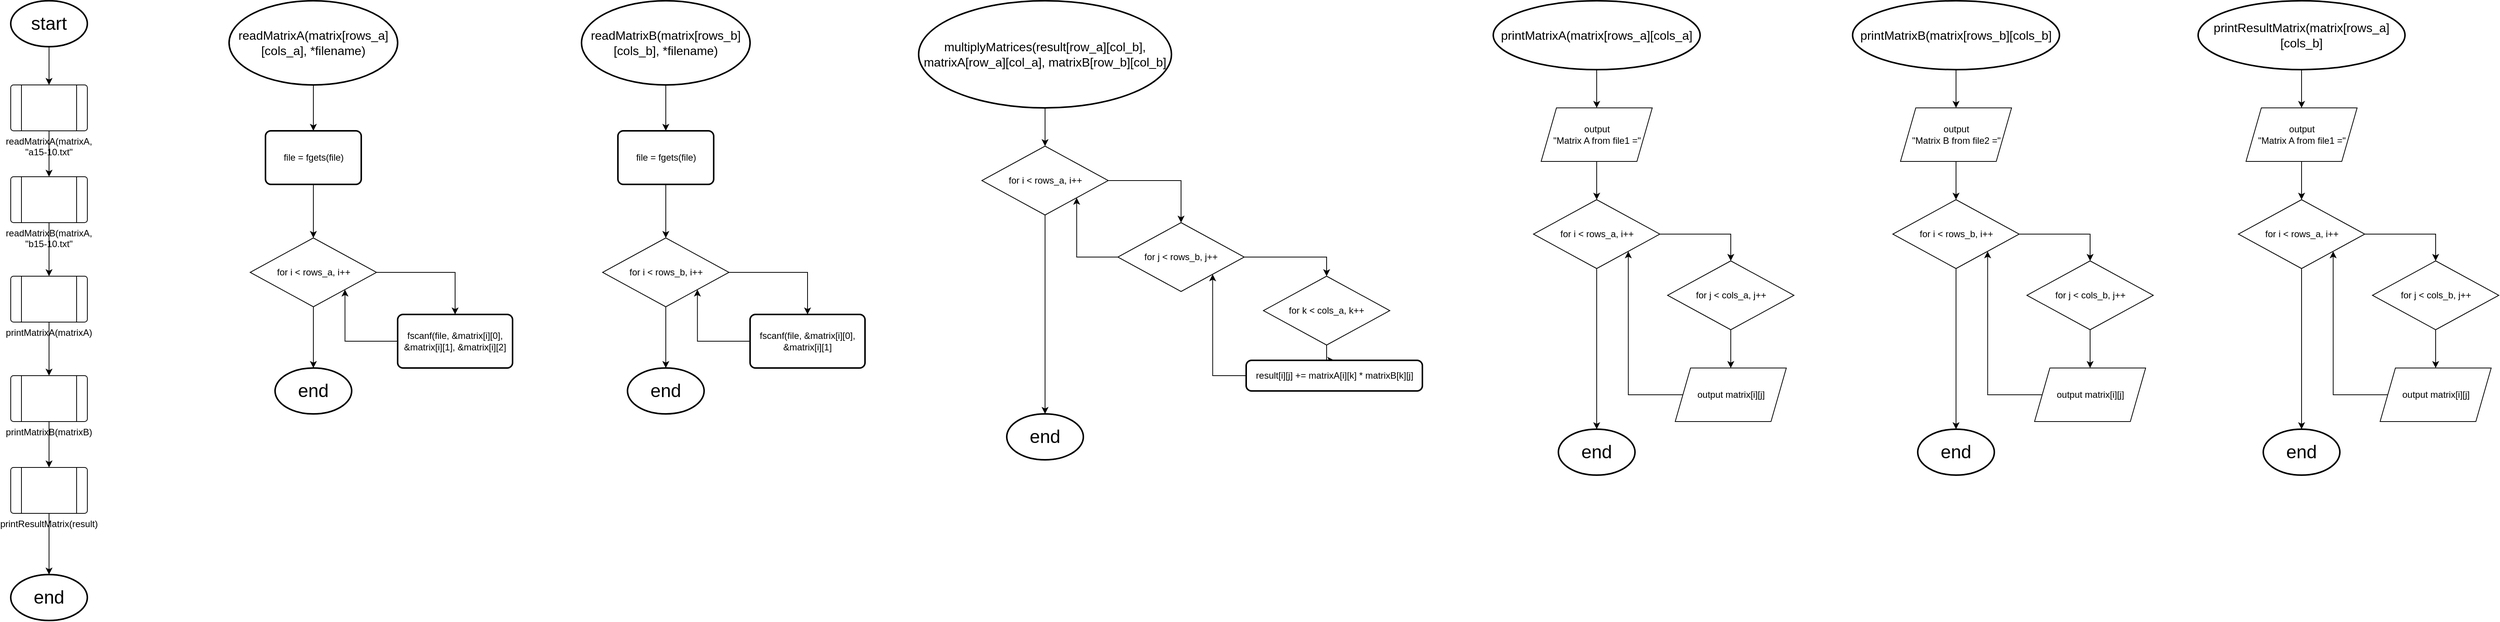 <mxfile version="25.0.3">
  <diagram name="Page-1" id="czlikgP000wDiGQAh75r">
    <mxGraphModel dx="3187" dy="1658" grid="1" gridSize="10" guides="1" tooltips="1" connect="1" arrows="1" fold="1" page="1" pageScale="1" pageWidth="850" pageHeight="1100" math="0" shadow="0">
      <root>
        <mxCell id="0" />
        <mxCell id="1" parent="0" />
        <mxCell id="k8R-MSBKNb3xLAhdDten-9" style="edgeStyle=orthogonalEdgeStyle;rounded=0;orthogonalLoop=1;jettySize=auto;html=1;entryX=0.5;entryY=0;entryDx=0;entryDy=0;" edge="1" parent="1" source="k8R-MSBKNb3xLAhdDten-1" target="k8R-MSBKNb3xLAhdDten-4">
          <mxGeometry relative="1" as="geometry" />
        </mxCell>
        <mxCell id="k8R-MSBKNb3xLAhdDten-1" value="&lt;font style=&quot;font-size: 24px;&quot;&gt;start&lt;/font&gt;" style="strokeWidth=2;html=1;shape=mxgraph.flowchart.start_1;whiteSpace=wrap;" vertex="1" parent="1">
          <mxGeometry x="375" y="40" width="100" height="60" as="geometry" />
        </mxCell>
        <mxCell id="k8R-MSBKNb3xLAhdDten-2" value="&lt;font style=&quot;font-size: 24px;&quot;&gt;end&lt;/font&gt;" style="strokeWidth=2;html=1;shape=mxgraph.flowchart.start_1;whiteSpace=wrap;" vertex="1" parent="1">
          <mxGeometry x="375" y="790" width="100" height="60" as="geometry" />
        </mxCell>
        <mxCell id="k8R-MSBKNb3xLAhdDten-10" style="edgeStyle=orthogonalEdgeStyle;rounded=0;orthogonalLoop=1;jettySize=auto;html=1;entryX=0.5;entryY=0;entryDx=0;entryDy=0;" edge="1" parent="1" source="k8R-MSBKNb3xLAhdDten-4" target="k8R-MSBKNb3xLAhdDten-5">
          <mxGeometry relative="1" as="geometry" />
        </mxCell>
        <mxCell id="k8R-MSBKNb3xLAhdDten-4" value="readMatrixA(matrixA, &quot;a15-10.txt&quot;" style="verticalLabelPosition=bottom;verticalAlign=top;html=1;shape=process;whiteSpace=wrap;rounded=1;size=0.14;arcSize=6;" vertex="1" parent="1">
          <mxGeometry x="375" y="150" width="100" height="60" as="geometry" />
        </mxCell>
        <mxCell id="k8R-MSBKNb3xLAhdDten-11" style="edgeStyle=orthogonalEdgeStyle;rounded=0;orthogonalLoop=1;jettySize=auto;html=1;entryX=0.5;entryY=0;entryDx=0;entryDy=0;" edge="1" parent="1" source="k8R-MSBKNb3xLAhdDten-5" target="k8R-MSBKNb3xLAhdDten-6">
          <mxGeometry relative="1" as="geometry" />
        </mxCell>
        <mxCell id="k8R-MSBKNb3xLAhdDten-5" value="readMatrixB(matrixA, &quot;b15-10.txt&quot;" style="verticalLabelPosition=bottom;verticalAlign=top;html=1;shape=process;whiteSpace=wrap;rounded=1;size=0.14;arcSize=6;" vertex="1" parent="1">
          <mxGeometry x="375" y="270" width="100" height="60" as="geometry" />
        </mxCell>
        <mxCell id="k8R-MSBKNb3xLAhdDten-12" style="edgeStyle=orthogonalEdgeStyle;rounded=0;orthogonalLoop=1;jettySize=auto;html=1;entryX=0.5;entryY=0;entryDx=0;entryDy=0;" edge="1" parent="1" source="k8R-MSBKNb3xLAhdDten-6" target="k8R-MSBKNb3xLAhdDten-7">
          <mxGeometry relative="1" as="geometry" />
        </mxCell>
        <mxCell id="k8R-MSBKNb3xLAhdDten-6" value="printMatrixA(matrixA)" style="verticalLabelPosition=bottom;verticalAlign=top;html=1;shape=process;whiteSpace=wrap;rounded=1;size=0.14;arcSize=6;" vertex="1" parent="1">
          <mxGeometry x="375" y="400" width="100" height="60" as="geometry" />
        </mxCell>
        <mxCell id="k8R-MSBKNb3xLAhdDten-13" style="edgeStyle=orthogonalEdgeStyle;rounded=0;orthogonalLoop=1;jettySize=auto;html=1;entryX=0.5;entryY=0;entryDx=0;entryDy=0;" edge="1" parent="1" source="k8R-MSBKNb3xLAhdDten-7" target="k8R-MSBKNb3xLAhdDten-8">
          <mxGeometry relative="1" as="geometry" />
        </mxCell>
        <mxCell id="k8R-MSBKNb3xLAhdDten-7" value="printMatrixB(matrixB)" style="verticalLabelPosition=bottom;verticalAlign=top;html=1;shape=process;whiteSpace=wrap;rounded=1;size=0.14;arcSize=6;" vertex="1" parent="1">
          <mxGeometry x="375" y="530" width="100" height="60" as="geometry" />
        </mxCell>
        <mxCell id="k8R-MSBKNb3xLAhdDten-8" value="printResultMatrix(result)" style="verticalLabelPosition=bottom;verticalAlign=top;html=1;shape=process;whiteSpace=wrap;rounded=1;size=0.14;arcSize=6;" vertex="1" parent="1">
          <mxGeometry x="375" y="650" width="100" height="60" as="geometry" />
        </mxCell>
        <mxCell id="k8R-MSBKNb3xLAhdDten-14" style="edgeStyle=orthogonalEdgeStyle;rounded=0;orthogonalLoop=1;jettySize=auto;html=1;entryX=0.5;entryY=0;entryDx=0;entryDy=0;entryPerimeter=0;" edge="1" parent="1" source="k8R-MSBKNb3xLAhdDten-8" target="k8R-MSBKNb3xLAhdDten-2">
          <mxGeometry relative="1" as="geometry" />
        </mxCell>
        <mxCell id="k8R-MSBKNb3xLAhdDten-20" style="edgeStyle=orthogonalEdgeStyle;rounded=0;orthogonalLoop=1;jettySize=auto;html=1;entryX=0.5;entryY=0;entryDx=0;entryDy=0;" edge="1" parent="1" source="k8R-MSBKNb3xLAhdDten-15" target="k8R-MSBKNb3xLAhdDten-17">
          <mxGeometry relative="1" as="geometry" />
        </mxCell>
        <mxCell id="k8R-MSBKNb3xLAhdDten-15" value="&lt;font style=&quot;font-size: 16px;&quot;&gt;readMatrixA(matrix[rows_a][cols_a], *filename)&lt;/font&gt;" style="strokeWidth=2;html=1;shape=mxgraph.flowchart.start_1;whiteSpace=wrap;" vertex="1" parent="1">
          <mxGeometry x="660" y="40" width="220" height="110" as="geometry" />
        </mxCell>
        <mxCell id="k8R-MSBKNb3xLAhdDten-21" style="edgeStyle=orthogonalEdgeStyle;rounded=0;orthogonalLoop=1;jettySize=auto;html=1;entryX=0.5;entryY=0;entryDx=0;entryDy=0;" edge="1" parent="1" source="k8R-MSBKNb3xLAhdDten-17" target="k8R-MSBKNb3xLAhdDten-18">
          <mxGeometry relative="1" as="geometry" />
        </mxCell>
        <mxCell id="k8R-MSBKNb3xLAhdDten-17" value="file = fgets(file)" style="rounded=1;whiteSpace=wrap;html=1;absoluteArcSize=1;arcSize=14;strokeWidth=2;" vertex="1" parent="1">
          <mxGeometry x="707.5" y="210" width="125" height="70" as="geometry" />
        </mxCell>
        <mxCell id="k8R-MSBKNb3xLAhdDten-22" style="edgeStyle=orthogonalEdgeStyle;rounded=0;orthogonalLoop=1;jettySize=auto;html=1;entryX=0.5;entryY=0;entryDx=0;entryDy=0;" edge="1" parent="1" source="k8R-MSBKNb3xLAhdDten-18" target="k8R-MSBKNb3xLAhdDten-19">
          <mxGeometry relative="1" as="geometry" />
        </mxCell>
        <mxCell id="k8R-MSBKNb3xLAhdDten-18" value="for i &amp;lt; rows_a, i++" style="rhombus;whiteSpace=wrap;html=1;" vertex="1" parent="1">
          <mxGeometry x="687.5" y="350" width="165" height="90" as="geometry" />
        </mxCell>
        <mxCell id="k8R-MSBKNb3xLAhdDten-23" style="edgeStyle=orthogonalEdgeStyle;rounded=0;orthogonalLoop=1;jettySize=auto;html=1;entryX=1;entryY=1;entryDx=0;entryDy=0;" edge="1" parent="1" source="k8R-MSBKNb3xLAhdDten-19" target="k8R-MSBKNb3xLAhdDten-18">
          <mxGeometry relative="1" as="geometry" />
        </mxCell>
        <mxCell id="k8R-MSBKNb3xLAhdDten-19" value="fscanf(file, &amp;amp;matrix[i][0], &amp;amp;matrix[i][1], &amp;amp;matrix[i][2]" style="rounded=1;whiteSpace=wrap;html=1;absoluteArcSize=1;arcSize=14;strokeWidth=2;" vertex="1" parent="1">
          <mxGeometry x="880" y="450" width="150" height="70" as="geometry" />
        </mxCell>
        <mxCell id="k8R-MSBKNb3xLAhdDten-24" value="&lt;font style=&quot;font-size: 24px;&quot;&gt;end&lt;/font&gt;" style="strokeWidth=2;html=1;shape=mxgraph.flowchart.start_1;whiteSpace=wrap;" vertex="1" parent="1">
          <mxGeometry x="720" y="520" width="100" height="60" as="geometry" />
        </mxCell>
        <mxCell id="k8R-MSBKNb3xLAhdDten-25" style="edgeStyle=orthogonalEdgeStyle;rounded=0;orthogonalLoop=1;jettySize=auto;html=1;entryX=0.5;entryY=0;entryDx=0;entryDy=0;entryPerimeter=0;" edge="1" parent="1" source="k8R-MSBKNb3xLAhdDten-18" target="k8R-MSBKNb3xLAhdDten-24">
          <mxGeometry relative="1" as="geometry" />
        </mxCell>
        <mxCell id="k8R-MSBKNb3xLAhdDten-26" style="edgeStyle=orthogonalEdgeStyle;rounded=0;orthogonalLoop=1;jettySize=auto;html=1;entryX=0.5;entryY=0;entryDx=0;entryDy=0;" edge="1" parent="1" source="k8R-MSBKNb3xLAhdDten-27" target="k8R-MSBKNb3xLAhdDten-29">
          <mxGeometry relative="1" as="geometry" />
        </mxCell>
        <mxCell id="k8R-MSBKNb3xLAhdDten-27" value="&lt;font style=&quot;font-size: 16px;&quot;&gt;readMatrixB(matrix[rows_b][cols_b], *filename)&lt;/font&gt;" style="strokeWidth=2;html=1;shape=mxgraph.flowchart.start_1;whiteSpace=wrap;" vertex="1" parent="1">
          <mxGeometry x="1120" y="40" width="220" height="110" as="geometry" />
        </mxCell>
        <mxCell id="k8R-MSBKNb3xLAhdDten-28" style="edgeStyle=orthogonalEdgeStyle;rounded=0;orthogonalLoop=1;jettySize=auto;html=1;entryX=0.5;entryY=0;entryDx=0;entryDy=0;" edge="1" parent="1" source="k8R-MSBKNb3xLAhdDten-29" target="k8R-MSBKNb3xLAhdDten-31">
          <mxGeometry relative="1" as="geometry" />
        </mxCell>
        <mxCell id="k8R-MSBKNb3xLAhdDten-29" value="file = fgets(file)" style="rounded=1;whiteSpace=wrap;html=1;absoluteArcSize=1;arcSize=14;strokeWidth=2;" vertex="1" parent="1">
          <mxGeometry x="1167.5" y="210" width="125" height="70" as="geometry" />
        </mxCell>
        <mxCell id="k8R-MSBKNb3xLAhdDten-30" style="edgeStyle=orthogonalEdgeStyle;rounded=0;orthogonalLoop=1;jettySize=auto;html=1;entryX=0.5;entryY=0;entryDx=0;entryDy=0;" edge="1" parent="1" source="k8R-MSBKNb3xLAhdDten-31" target="k8R-MSBKNb3xLAhdDten-33">
          <mxGeometry relative="1" as="geometry" />
        </mxCell>
        <mxCell id="k8R-MSBKNb3xLAhdDten-31" value="for i &amp;lt; rows_b, i++" style="rhombus;whiteSpace=wrap;html=1;" vertex="1" parent="1">
          <mxGeometry x="1147.5" y="350" width="165" height="90" as="geometry" />
        </mxCell>
        <mxCell id="k8R-MSBKNb3xLAhdDten-32" style="edgeStyle=orthogonalEdgeStyle;rounded=0;orthogonalLoop=1;jettySize=auto;html=1;entryX=1;entryY=1;entryDx=0;entryDy=0;" edge="1" parent="1" source="k8R-MSBKNb3xLAhdDten-33" target="k8R-MSBKNb3xLAhdDten-31">
          <mxGeometry relative="1" as="geometry" />
        </mxCell>
        <mxCell id="k8R-MSBKNb3xLAhdDten-33" value="fscanf(file, &amp;amp;matrix[i][0], &amp;amp;matrix[i][1]" style="rounded=1;whiteSpace=wrap;html=1;absoluteArcSize=1;arcSize=14;strokeWidth=2;" vertex="1" parent="1">
          <mxGeometry x="1340" y="450" width="150" height="70" as="geometry" />
        </mxCell>
        <mxCell id="k8R-MSBKNb3xLAhdDten-34" value="&lt;font style=&quot;font-size: 24px;&quot;&gt;end&lt;/font&gt;" style="strokeWidth=2;html=1;shape=mxgraph.flowchart.start_1;whiteSpace=wrap;" vertex="1" parent="1">
          <mxGeometry x="1180" y="520" width="100" height="60" as="geometry" />
        </mxCell>
        <mxCell id="k8R-MSBKNb3xLAhdDten-35" style="edgeStyle=orthogonalEdgeStyle;rounded=0;orthogonalLoop=1;jettySize=auto;html=1;entryX=0.5;entryY=0;entryDx=0;entryDy=0;entryPerimeter=0;" edge="1" parent="1" source="k8R-MSBKNb3xLAhdDten-31" target="k8R-MSBKNb3xLAhdDten-34">
          <mxGeometry relative="1" as="geometry" />
        </mxCell>
        <mxCell id="k8R-MSBKNb3xLAhdDten-41" style="edgeStyle=orthogonalEdgeStyle;rounded=0;orthogonalLoop=1;jettySize=auto;html=1;entryX=0.5;entryY=0;entryDx=0;entryDy=0;" edge="1" parent="1" source="k8R-MSBKNb3xLAhdDten-36" target="k8R-MSBKNb3xLAhdDten-37">
          <mxGeometry relative="1" as="geometry" />
        </mxCell>
        <mxCell id="k8R-MSBKNb3xLAhdDten-36" value="&lt;font style=&quot;font-size: 16px;&quot;&gt;multiplyMatrices(result[row_a][col_b], matrixA[row_a][col_a], matrixB[row_b][col_b]&lt;/font&gt;" style="strokeWidth=2;html=1;shape=mxgraph.flowchart.start_1;whiteSpace=wrap;" vertex="1" parent="1">
          <mxGeometry x="1560" y="40" width="330" height="140" as="geometry" />
        </mxCell>
        <mxCell id="k8R-MSBKNb3xLAhdDten-42" style="edgeStyle=orthogonalEdgeStyle;rounded=0;orthogonalLoop=1;jettySize=auto;html=1;entryX=0.5;entryY=0;entryDx=0;entryDy=0;" edge="1" parent="1" source="k8R-MSBKNb3xLAhdDten-37" target="k8R-MSBKNb3xLAhdDten-38">
          <mxGeometry relative="1" as="geometry" />
        </mxCell>
        <mxCell id="k8R-MSBKNb3xLAhdDten-37" value="for i &amp;lt; rows_a, i++" style="rhombus;whiteSpace=wrap;html=1;" vertex="1" parent="1">
          <mxGeometry x="1642.5" y="230" width="165" height="90" as="geometry" />
        </mxCell>
        <mxCell id="k8R-MSBKNb3xLAhdDten-43" style="edgeStyle=orthogonalEdgeStyle;rounded=0;orthogonalLoop=1;jettySize=auto;html=1;entryX=0.5;entryY=0;entryDx=0;entryDy=0;" edge="1" parent="1" source="k8R-MSBKNb3xLAhdDten-38" target="k8R-MSBKNb3xLAhdDten-39">
          <mxGeometry relative="1" as="geometry" />
        </mxCell>
        <mxCell id="k8R-MSBKNb3xLAhdDten-47" style="edgeStyle=orthogonalEdgeStyle;rounded=0;orthogonalLoop=1;jettySize=auto;html=1;entryX=1;entryY=1;entryDx=0;entryDy=0;" edge="1" parent="1" source="k8R-MSBKNb3xLAhdDten-38" target="k8R-MSBKNb3xLAhdDten-37">
          <mxGeometry relative="1" as="geometry" />
        </mxCell>
        <mxCell id="k8R-MSBKNb3xLAhdDten-38" value="for j &amp;lt; rows_b, j++" style="rhombus;whiteSpace=wrap;html=1;" vertex="1" parent="1">
          <mxGeometry x="1820" y="330" width="165" height="90" as="geometry" />
        </mxCell>
        <mxCell id="k8R-MSBKNb3xLAhdDten-44" style="edgeStyle=orthogonalEdgeStyle;rounded=0;orthogonalLoop=1;jettySize=auto;html=1;entryX=0.5;entryY=0;entryDx=0;entryDy=0;" edge="1" parent="1" source="k8R-MSBKNb3xLAhdDten-39" target="k8R-MSBKNb3xLAhdDten-40">
          <mxGeometry relative="1" as="geometry" />
        </mxCell>
        <mxCell id="k8R-MSBKNb3xLAhdDten-39" value="for k &amp;lt; cols_a, k++" style="rhombus;whiteSpace=wrap;html=1;" vertex="1" parent="1">
          <mxGeometry x="2010" y="400" width="165" height="90" as="geometry" />
        </mxCell>
        <mxCell id="k8R-MSBKNb3xLAhdDten-46" style="edgeStyle=orthogonalEdgeStyle;rounded=0;orthogonalLoop=1;jettySize=auto;html=1;entryX=1;entryY=1;entryDx=0;entryDy=0;" edge="1" parent="1" source="k8R-MSBKNb3xLAhdDten-40" target="k8R-MSBKNb3xLAhdDten-38">
          <mxGeometry relative="1" as="geometry" />
        </mxCell>
        <mxCell id="k8R-MSBKNb3xLAhdDten-40" value="result[i][j] += matrixA[i][k] * matrixB[k][j]" style="rounded=1;whiteSpace=wrap;html=1;absoluteArcSize=1;arcSize=14;strokeWidth=2;" vertex="1" parent="1">
          <mxGeometry x="1987.5" y="510" width="230" height="40" as="geometry" />
        </mxCell>
        <mxCell id="k8R-MSBKNb3xLAhdDten-48" value="&lt;font style=&quot;font-size: 24px;&quot;&gt;end&lt;/font&gt;" style="strokeWidth=2;html=1;shape=mxgraph.flowchart.start_1;whiteSpace=wrap;" vertex="1" parent="1">
          <mxGeometry x="1675" y="580" width="100" height="60" as="geometry" />
        </mxCell>
        <mxCell id="k8R-MSBKNb3xLAhdDten-49" style="edgeStyle=orthogonalEdgeStyle;rounded=0;orthogonalLoop=1;jettySize=auto;html=1;entryX=0.5;entryY=0;entryDx=0;entryDy=0;entryPerimeter=0;" edge="1" parent="1" source="k8R-MSBKNb3xLAhdDten-37" target="k8R-MSBKNb3xLAhdDten-48">
          <mxGeometry relative="1" as="geometry" />
        </mxCell>
        <mxCell id="k8R-MSBKNb3xLAhdDten-55" style="edgeStyle=orthogonalEdgeStyle;rounded=0;orthogonalLoop=1;jettySize=auto;html=1;entryX=0.5;entryY=0;entryDx=0;entryDy=0;" edge="1" parent="1" source="k8R-MSBKNb3xLAhdDten-50" target="k8R-MSBKNb3xLAhdDten-51">
          <mxGeometry relative="1" as="geometry" />
        </mxCell>
        <mxCell id="k8R-MSBKNb3xLAhdDten-50" value="&lt;font style=&quot;font-size: 16px;&quot;&gt;printMatrixA(matrix[rows_a][cols_a]&lt;/font&gt;" style="strokeWidth=2;html=1;shape=mxgraph.flowchart.start_1;whiteSpace=wrap;" vertex="1" parent="1">
          <mxGeometry x="2310" y="40" width="270" height="90" as="geometry" />
        </mxCell>
        <mxCell id="k8R-MSBKNb3xLAhdDten-56" style="edgeStyle=orthogonalEdgeStyle;rounded=0;orthogonalLoop=1;jettySize=auto;html=1;entryX=0.5;entryY=0;entryDx=0;entryDy=0;" edge="1" parent="1" source="k8R-MSBKNb3xLAhdDten-51" target="k8R-MSBKNb3xLAhdDten-52">
          <mxGeometry relative="1" as="geometry" />
        </mxCell>
        <mxCell id="k8R-MSBKNb3xLAhdDten-51" value="output&lt;div&gt;&quot;Matrix A from file1 =&quot;&lt;/div&gt;" style="shape=parallelogram;perimeter=parallelogramPerimeter;whiteSpace=wrap;html=1;fixedSize=1;" vertex="1" parent="1">
          <mxGeometry x="2372.5" y="180" width="145" height="70" as="geometry" />
        </mxCell>
        <mxCell id="k8R-MSBKNb3xLAhdDten-57" style="edgeStyle=orthogonalEdgeStyle;rounded=0;orthogonalLoop=1;jettySize=auto;html=1;entryX=0.5;entryY=0;entryDx=0;entryDy=0;" edge="1" parent="1" source="k8R-MSBKNb3xLAhdDten-52" target="k8R-MSBKNb3xLAhdDten-53">
          <mxGeometry relative="1" as="geometry" />
        </mxCell>
        <mxCell id="k8R-MSBKNb3xLAhdDten-52" value="for i &amp;lt; rows_a, i++" style="rhombus;whiteSpace=wrap;html=1;" vertex="1" parent="1">
          <mxGeometry x="2362.5" y="300" width="165" height="90" as="geometry" />
        </mxCell>
        <mxCell id="k8R-MSBKNb3xLAhdDten-58" style="edgeStyle=orthogonalEdgeStyle;rounded=0;orthogonalLoop=1;jettySize=auto;html=1;entryX=0.5;entryY=0;entryDx=0;entryDy=0;" edge="1" parent="1" source="k8R-MSBKNb3xLAhdDten-53" target="k8R-MSBKNb3xLAhdDten-54">
          <mxGeometry relative="1" as="geometry" />
        </mxCell>
        <mxCell id="k8R-MSBKNb3xLAhdDten-53" value="for j &amp;lt; cols_a, j++" style="rhombus;whiteSpace=wrap;html=1;" vertex="1" parent="1">
          <mxGeometry x="2537.5" y="380" width="165" height="90" as="geometry" />
        </mxCell>
        <mxCell id="k8R-MSBKNb3xLAhdDten-59" style="edgeStyle=orthogonalEdgeStyle;rounded=0;orthogonalLoop=1;jettySize=auto;html=1;entryX=1;entryY=1;entryDx=0;entryDy=0;" edge="1" parent="1" source="k8R-MSBKNb3xLAhdDten-54" target="k8R-MSBKNb3xLAhdDten-52">
          <mxGeometry relative="1" as="geometry" />
        </mxCell>
        <mxCell id="k8R-MSBKNb3xLAhdDten-54" value="output matrix[i][j]" style="shape=parallelogram;perimeter=parallelogramPerimeter;whiteSpace=wrap;html=1;fixedSize=1;" vertex="1" parent="1">
          <mxGeometry x="2547.5" y="520" width="145" height="70" as="geometry" />
        </mxCell>
        <mxCell id="k8R-MSBKNb3xLAhdDten-60" value="&lt;font style=&quot;font-size: 24px;&quot;&gt;end&lt;/font&gt;" style="strokeWidth=2;html=1;shape=mxgraph.flowchart.start_1;whiteSpace=wrap;" vertex="1" parent="1">
          <mxGeometry x="2395" y="600" width="100" height="60" as="geometry" />
        </mxCell>
        <mxCell id="k8R-MSBKNb3xLAhdDten-61" style="edgeStyle=orthogonalEdgeStyle;rounded=0;orthogonalLoop=1;jettySize=auto;html=1;entryX=0.5;entryY=0;entryDx=0;entryDy=0;entryPerimeter=0;" edge="1" parent="1" source="k8R-MSBKNb3xLAhdDten-52" target="k8R-MSBKNb3xLAhdDten-60">
          <mxGeometry relative="1" as="geometry" />
        </mxCell>
        <mxCell id="k8R-MSBKNb3xLAhdDten-62" style="edgeStyle=orthogonalEdgeStyle;rounded=0;orthogonalLoop=1;jettySize=auto;html=1;entryX=0.5;entryY=0;entryDx=0;entryDy=0;" edge="1" parent="1" source="k8R-MSBKNb3xLAhdDten-63" target="k8R-MSBKNb3xLAhdDten-65">
          <mxGeometry relative="1" as="geometry" />
        </mxCell>
        <mxCell id="k8R-MSBKNb3xLAhdDten-63" value="&lt;font style=&quot;font-size: 16px;&quot;&gt;printMatrixB(matrix[rows_b][cols_b]&lt;/font&gt;" style="strokeWidth=2;html=1;shape=mxgraph.flowchart.start_1;whiteSpace=wrap;" vertex="1" parent="1">
          <mxGeometry x="2779" y="40" width="270" height="90" as="geometry" />
        </mxCell>
        <mxCell id="k8R-MSBKNb3xLAhdDten-64" style="edgeStyle=orthogonalEdgeStyle;rounded=0;orthogonalLoop=1;jettySize=auto;html=1;entryX=0.5;entryY=0;entryDx=0;entryDy=0;" edge="1" parent="1" source="k8R-MSBKNb3xLAhdDten-65" target="k8R-MSBKNb3xLAhdDten-67">
          <mxGeometry relative="1" as="geometry" />
        </mxCell>
        <mxCell id="k8R-MSBKNb3xLAhdDten-65" value="output&lt;div&gt;&quot;Matrix B from file2 =&quot;&lt;/div&gt;" style="shape=parallelogram;perimeter=parallelogramPerimeter;whiteSpace=wrap;html=1;fixedSize=1;" vertex="1" parent="1">
          <mxGeometry x="2841.5" y="180" width="145" height="70" as="geometry" />
        </mxCell>
        <mxCell id="k8R-MSBKNb3xLAhdDten-66" style="edgeStyle=orthogonalEdgeStyle;rounded=0;orthogonalLoop=1;jettySize=auto;html=1;entryX=0.5;entryY=0;entryDx=0;entryDy=0;" edge="1" parent="1" source="k8R-MSBKNb3xLAhdDten-67" target="k8R-MSBKNb3xLAhdDten-69">
          <mxGeometry relative="1" as="geometry" />
        </mxCell>
        <mxCell id="k8R-MSBKNb3xLAhdDten-67" value="for i &amp;lt; rows_b, i++" style="rhombus;whiteSpace=wrap;html=1;" vertex="1" parent="1">
          <mxGeometry x="2831.5" y="300" width="165" height="90" as="geometry" />
        </mxCell>
        <mxCell id="k8R-MSBKNb3xLAhdDten-75" style="edgeStyle=orthogonalEdgeStyle;rounded=0;orthogonalLoop=1;jettySize=auto;html=1;entryX=0.5;entryY=0;entryDx=0;entryDy=0;" edge="1" parent="1" source="k8R-MSBKNb3xLAhdDten-69" target="k8R-MSBKNb3xLAhdDten-74">
          <mxGeometry relative="1" as="geometry" />
        </mxCell>
        <mxCell id="k8R-MSBKNb3xLAhdDten-69" value="for j &amp;lt; cols_b, j++" style="rhombus;whiteSpace=wrap;html=1;" vertex="1" parent="1">
          <mxGeometry x="3006.5" y="380" width="165" height="90" as="geometry" />
        </mxCell>
        <mxCell id="k8R-MSBKNb3xLAhdDten-72" value="&lt;font style=&quot;font-size: 24px;&quot;&gt;end&lt;/font&gt;" style="strokeWidth=2;html=1;shape=mxgraph.flowchart.start_1;whiteSpace=wrap;" vertex="1" parent="1">
          <mxGeometry x="2864" y="600" width="100" height="60" as="geometry" />
        </mxCell>
        <mxCell id="k8R-MSBKNb3xLAhdDten-73" style="edgeStyle=orthogonalEdgeStyle;rounded=0;orthogonalLoop=1;jettySize=auto;html=1;entryX=0.5;entryY=0;entryDx=0;entryDy=0;entryPerimeter=0;" edge="1" parent="1" source="k8R-MSBKNb3xLAhdDten-67" target="k8R-MSBKNb3xLAhdDten-72">
          <mxGeometry relative="1" as="geometry" />
        </mxCell>
        <mxCell id="k8R-MSBKNb3xLAhdDten-76" style="edgeStyle=orthogonalEdgeStyle;rounded=0;orthogonalLoop=1;jettySize=auto;html=1;entryX=1;entryY=1;entryDx=0;entryDy=0;" edge="1" parent="1" source="k8R-MSBKNb3xLAhdDten-74" target="k8R-MSBKNb3xLAhdDten-67">
          <mxGeometry relative="1" as="geometry" />
        </mxCell>
        <mxCell id="k8R-MSBKNb3xLAhdDten-74" value="output matrix[i][j]" style="shape=parallelogram;perimeter=parallelogramPerimeter;whiteSpace=wrap;html=1;fixedSize=1;" vertex="1" parent="1">
          <mxGeometry x="3016.5" y="520" width="145" height="70" as="geometry" />
        </mxCell>
        <mxCell id="k8R-MSBKNb3xLAhdDten-78" style="edgeStyle=orthogonalEdgeStyle;rounded=0;orthogonalLoop=1;jettySize=auto;html=1;entryX=0.5;entryY=0;entryDx=0;entryDy=0;" edge="1" parent="1" source="k8R-MSBKNb3xLAhdDten-79" target="k8R-MSBKNb3xLAhdDten-81">
          <mxGeometry relative="1" as="geometry" />
        </mxCell>
        <mxCell id="k8R-MSBKNb3xLAhdDten-79" value="&lt;font style=&quot;font-size: 16px;&quot;&gt;printResultMatrix(matrix[rows_a][cols_b]&lt;/font&gt;" style="strokeWidth=2;html=1;shape=mxgraph.flowchart.start_1;whiteSpace=wrap;" vertex="1" parent="1">
          <mxGeometry x="3230" y="40" width="270" height="90" as="geometry" />
        </mxCell>
        <mxCell id="k8R-MSBKNb3xLAhdDten-80" style="edgeStyle=orthogonalEdgeStyle;rounded=0;orthogonalLoop=1;jettySize=auto;html=1;entryX=0.5;entryY=0;entryDx=0;entryDy=0;" edge="1" parent="1" source="k8R-MSBKNb3xLAhdDten-81" target="k8R-MSBKNb3xLAhdDten-83">
          <mxGeometry relative="1" as="geometry" />
        </mxCell>
        <mxCell id="k8R-MSBKNb3xLAhdDten-81" value="output&lt;div&gt;&quot;Matrix A from file1 =&quot;&lt;/div&gt;" style="shape=parallelogram;perimeter=parallelogramPerimeter;whiteSpace=wrap;html=1;fixedSize=1;" vertex="1" parent="1">
          <mxGeometry x="3292.5" y="180" width="145" height="70" as="geometry" />
        </mxCell>
        <mxCell id="k8R-MSBKNb3xLAhdDten-82" style="edgeStyle=orthogonalEdgeStyle;rounded=0;orthogonalLoop=1;jettySize=auto;html=1;entryX=0.5;entryY=0;entryDx=0;entryDy=0;" edge="1" parent="1" source="k8R-MSBKNb3xLAhdDten-83" target="k8R-MSBKNb3xLAhdDten-85">
          <mxGeometry relative="1" as="geometry" />
        </mxCell>
        <mxCell id="k8R-MSBKNb3xLAhdDten-83" value="for i &amp;lt; rows_a, i++" style="rhombus;whiteSpace=wrap;html=1;" vertex="1" parent="1">
          <mxGeometry x="3282.5" y="300" width="165" height="90" as="geometry" />
        </mxCell>
        <mxCell id="k8R-MSBKNb3xLAhdDten-84" style="edgeStyle=orthogonalEdgeStyle;rounded=0;orthogonalLoop=1;jettySize=auto;html=1;entryX=0.5;entryY=0;entryDx=0;entryDy=0;" edge="1" parent="1" source="k8R-MSBKNb3xLAhdDten-85" target="k8R-MSBKNb3xLAhdDten-89">
          <mxGeometry relative="1" as="geometry" />
        </mxCell>
        <mxCell id="k8R-MSBKNb3xLAhdDten-85" value="for j &amp;lt; cols_b, j++" style="rhombus;whiteSpace=wrap;html=1;" vertex="1" parent="1">
          <mxGeometry x="3457.5" y="380" width="165" height="90" as="geometry" />
        </mxCell>
        <mxCell id="k8R-MSBKNb3xLAhdDten-86" value="&lt;font style=&quot;font-size: 24px;&quot;&gt;end&lt;/font&gt;" style="strokeWidth=2;html=1;shape=mxgraph.flowchart.start_1;whiteSpace=wrap;" vertex="1" parent="1">
          <mxGeometry x="3315" y="600" width="100" height="60" as="geometry" />
        </mxCell>
        <mxCell id="k8R-MSBKNb3xLAhdDten-87" style="edgeStyle=orthogonalEdgeStyle;rounded=0;orthogonalLoop=1;jettySize=auto;html=1;entryX=0.5;entryY=0;entryDx=0;entryDy=0;entryPerimeter=0;" edge="1" parent="1" source="k8R-MSBKNb3xLAhdDten-83" target="k8R-MSBKNb3xLAhdDten-86">
          <mxGeometry relative="1" as="geometry" />
        </mxCell>
        <mxCell id="k8R-MSBKNb3xLAhdDten-88" style="edgeStyle=orthogonalEdgeStyle;rounded=0;orthogonalLoop=1;jettySize=auto;html=1;entryX=1;entryY=1;entryDx=0;entryDy=0;" edge="1" parent="1" source="k8R-MSBKNb3xLAhdDten-89" target="k8R-MSBKNb3xLAhdDten-83">
          <mxGeometry relative="1" as="geometry" />
        </mxCell>
        <mxCell id="k8R-MSBKNb3xLAhdDten-89" value="output matrix[i][j]" style="shape=parallelogram;perimeter=parallelogramPerimeter;whiteSpace=wrap;html=1;fixedSize=1;" vertex="1" parent="1">
          <mxGeometry x="3467.5" y="520" width="145" height="70" as="geometry" />
        </mxCell>
      </root>
    </mxGraphModel>
  </diagram>
</mxfile>
